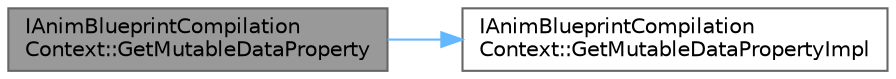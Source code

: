 digraph "IAnimBlueprintCompilationContext::GetMutableDataProperty"
{
 // INTERACTIVE_SVG=YES
 // LATEX_PDF_SIZE
  bgcolor="transparent";
  edge [fontname=Helvetica,fontsize=10,labelfontname=Helvetica,labelfontsize=10];
  node [fontname=Helvetica,fontsize=10,shape=box,height=0.2,width=0.4];
  rankdir="LR";
  Node1 [id="Node000001",label="IAnimBlueprintCompilation\lContext::GetMutableDataProperty",height=0.2,width=0.4,color="gray40", fillcolor="grey60", style="filled", fontcolor="black",tooltip=" "];
  Node1 -> Node2 [id="edge1_Node000001_Node000002",color="steelblue1",style="solid",tooltip=" "];
  Node2 [id="Node000002",label="IAnimBlueprintCompilation\lContext::GetMutableDataPropertyImpl",height=0.2,width=0.4,color="grey40", fillcolor="white", style="filled",URL="$d3/d5c/classIAnimBlueprintCompilationContext.html#a7ff35e8d0db9a9f17a78c872ce846796",tooltip=" "];
}
